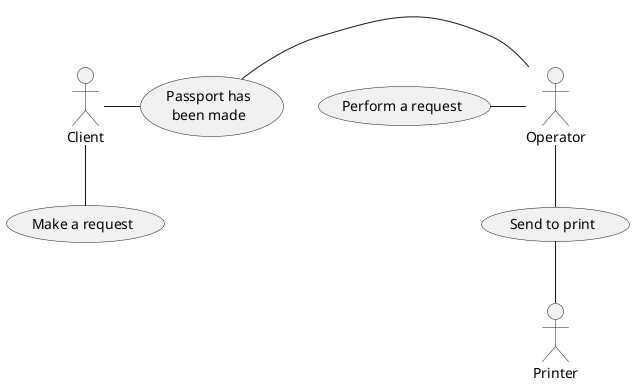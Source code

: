 @startuml
:Operator: as Op
:Client: as Cl
:Printer: as Pr

Cl -down- (Make a request)
Cl -right- (Passport has\nbeen made)
(Passport has\nbeen made) -right- Op
(Perform a request) -right- Op
(Send to print) -up- Op
(Send to print) -down- Pr
@enduml

###################
business precedents
###################

#1

@startuml
|Client|
  start
  :Login;
|System|
  :Evaluate login;
:Register request;
|Client| 
:Get request status;
stop
@enduml

#2

@startuml
|Operator|
  start
  :Login;
|System|
  :Evaluate login;
  :Show requests;
|Operator|
    :Choose a request;
    :Perform request;
  :Logout;
|System|
  :End of session;
  stop
@enduml

#3

@startuml
|System|
  start
  :Prepare passport data; 
|Printer|
  :Send to print;
|Operator|
  :Get printed passport;
  :Store passport;
|System|
  :Change status;
  stop
@enduml

#4 

@startuml
|Person|
start
:Check status;
|System|
  if (passport is ready?) then (no)
  :Send status not_ready;
|Person|
  :Get status;
  stop
  else (yes) 
|Operator|
  :Give passport;
|Person|
  :Get passport;
  stop
@enduml
